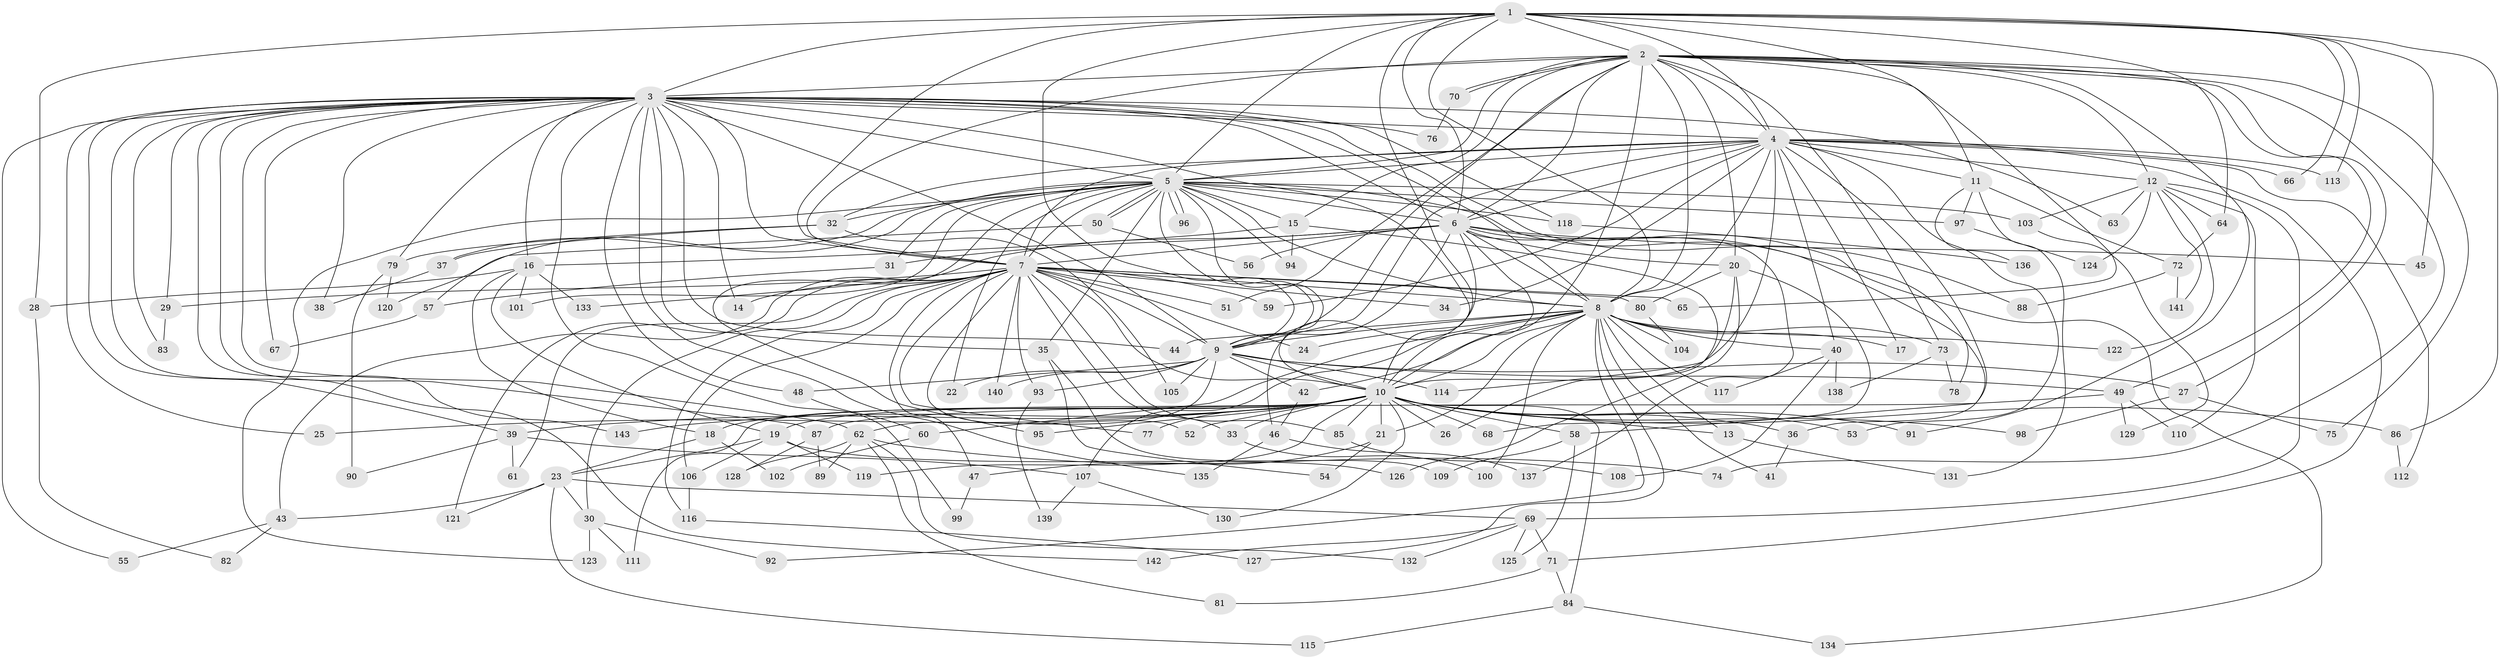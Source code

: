 // Generated by graph-tools (version 1.1) at 2025/34/03/09/25 02:34:49]
// undirected, 143 vertices, 311 edges
graph export_dot {
graph [start="1"]
  node [color=gray90,style=filled];
  1;
  2;
  3;
  4;
  5;
  6;
  7;
  8;
  9;
  10;
  11;
  12;
  13;
  14;
  15;
  16;
  17;
  18;
  19;
  20;
  21;
  22;
  23;
  24;
  25;
  26;
  27;
  28;
  29;
  30;
  31;
  32;
  33;
  34;
  35;
  36;
  37;
  38;
  39;
  40;
  41;
  42;
  43;
  44;
  45;
  46;
  47;
  48;
  49;
  50;
  51;
  52;
  53;
  54;
  55;
  56;
  57;
  58;
  59;
  60;
  61;
  62;
  63;
  64;
  65;
  66;
  67;
  68;
  69;
  70;
  71;
  72;
  73;
  74;
  75;
  76;
  77;
  78;
  79;
  80;
  81;
  82;
  83;
  84;
  85;
  86;
  87;
  88;
  89;
  90;
  91;
  92;
  93;
  94;
  95;
  96;
  97;
  98;
  99;
  100;
  101;
  102;
  103;
  104;
  105;
  106;
  107;
  108;
  109;
  110;
  111;
  112;
  113;
  114;
  115;
  116;
  117;
  118;
  119;
  120;
  121;
  122;
  123;
  124;
  125;
  126;
  127;
  128;
  129;
  130;
  131;
  132;
  133;
  134;
  135;
  136;
  137;
  138;
  139;
  140;
  141;
  142;
  143;
  1 -- 2;
  1 -- 3;
  1 -- 4;
  1 -- 5;
  1 -- 6;
  1 -- 7;
  1 -- 8;
  1 -- 9;
  1 -- 10;
  1 -- 11;
  1 -- 28;
  1 -- 45;
  1 -- 64;
  1 -- 66;
  1 -- 86;
  1 -- 113;
  2 -- 3;
  2 -- 4;
  2 -- 5;
  2 -- 6;
  2 -- 7;
  2 -- 8;
  2 -- 9;
  2 -- 10;
  2 -- 12;
  2 -- 15;
  2 -- 20;
  2 -- 27;
  2 -- 49;
  2 -- 51;
  2 -- 65;
  2 -- 70;
  2 -- 70;
  2 -- 73;
  2 -- 74;
  2 -- 75;
  2 -- 91;
  3 -- 4;
  3 -- 5;
  3 -- 6;
  3 -- 7;
  3 -- 8;
  3 -- 9;
  3 -- 10;
  3 -- 14;
  3 -- 16;
  3 -- 25;
  3 -- 29;
  3 -- 35;
  3 -- 38;
  3 -- 39;
  3 -- 44;
  3 -- 48;
  3 -- 55;
  3 -- 62;
  3 -- 63;
  3 -- 67;
  3 -- 76;
  3 -- 79;
  3 -- 83;
  3 -- 87;
  3 -- 88;
  3 -- 99;
  3 -- 118;
  3 -- 135;
  3 -- 142;
  3 -- 143;
  4 -- 5;
  4 -- 6;
  4 -- 7;
  4 -- 8;
  4 -- 9;
  4 -- 10;
  4 -- 11;
  4 -- 12;
  4 -- 17;
  4 -- 32;
  4 -- 34;
  4 -- 40;
  4 -- 53;
  4 -- 58;
  4 -- 59;
  4 -- 66;
  4 -- 71;
  4 -- 112;
  4 -- 113;
  5 -- 6;
  5 -- 7;
  5 -- 8;
  5 -- 9;
  5 -- 10;
  5 -- 15;
  5 -- 22;
  5 -- 31;
  5 -- 32;
  5 -- 35;
  5 -- 37;
  5 -- 50;
  5 -- 50;
  5 -- 57;
  5 -- 78;
  5 -- 94;
  5 -- 95;
  5 -- 96;
  5 -- 96;
  5 -- 97;
  5 -- 101;
  5 -- 103;
  5 -- 118;
  5 -- 123;
  6 -- 7;
  6 -- 8;
  6 -- 9;
  6 -- 10;
  6 -- 20;
  6 -- 31;
  6 -- 36;
  6 -- 45;
  6 -- 46;
  6 -- 56;
  6 -- 133;
  6 -- 134;
  6 -- 137;
  7 -- 8;
  7 -- 9;
  7 -- 10;
  7 -- 14;
  7 -- 24;
  7 -- 29;
  7 -- 30;
  7 -- 33;
  7 -- 34;
  7 -- 43;
  7 -- 47;
  7 -- 51;
  7 -- 52;
  7 -- 59;
  7 -- 61;
  7 -- 65;
  7 -- 77;
  7 -- 80;
  7 -- 85;
  7 -- 93;
  7 -- 106;
  7 -- 116;
  7 -- 121;
  7 -- 140;
  8 -- 9;
  8 -- 10;
  8 -- 13;
  8 -- 17;
  8 -- 21;
  8 -- 24;
  8 -- 40;
  8 -- 41;
  8 -- 42;
  8 -- 44;
  8 -- 60;
  8 -- 73;
  8 -- 92;
  8 -- 100;
  8 -- 104;
  8 -- 107;
  8 -- 117;
  8 -- 122;
  8 -- 127;
  9 -- 10;
  9 -- 22;
  9 -- 27;
  9 -- 42;
  9 -- 48;
  9 -- 49;
  9 -- 62;
  9 -- 93;
  9 -- 105;
  9 -- 114;
  9 -- 140;
  10 -- 13;
  10 -- 18;
  10 -- 19;
  10 -- 21;
  10 -- 25;
  10 -- 26;
  10 -- 33;
  10 -- 36;
  10 -- 39;
  10 -- 52;
  10 -- 53;
  10 -- 58;
  10 -- 68;
  10 -- 77;
  10 -- 84;
  10 -- 85;
  10 -- 86;
  10 -- 91;
  10 -- 95;
  10 -- 98;
  10 -- 111;
  10 -- 119;
  10 -- 130;
  10 -- 143;
  11 -- 72;
  11 -- 97;
  11 -- 131;
  11 -- 136;
  12 -- 63;
  12 -- 64;
  12 -- 69;
  12 -- 103;
  12 -- 110;
  12 -- 122;
  12 -- 124;
  12 -- 141;
  13 -- 131;
  15 -- 16;
  15 -- 26;
  15 -- 94;
  16 -- 18;
  16 -- 19;
  16 -- 28;
  16 -- 101;
  16 -- 133;
  18 -- 23;
  18 -- 102;
  19 -- 23;
  19 -- 106;
  19 -- 119;
  19 -- 126;
  20 -- 68;
  20 -- 80;
  20 -- 114;
  20 -- 126;
  21 -- 47;
  21 -- 54;
  23 -- 30;
  23 -- 43;
  23 -- 69;
  23 -- 115;
  23 -- 121;
  27 -- 75;
  27 -- 98;
  28 -- 82;
  29 -- 83;
  30 -- 92;
  30 -- 111;
  30 -- 123;
  31 -- 57;
  32 -- 37;
  32 -- 79;
  32 -- 105;
  33 -- 100;
  35 -- 54;
  35 -- 109;
  36 -- 41;
  37 -- 38;
  39 -- 61;
  39 -- 90;
  39 -- 107;
  40 -- 108;
  40 -- 117;
  40 -- 138;
  42 -- 46;
  43 -- 55;
  43 -- 82;
  46 -- 135;
  46 -- 137;
  47 -- 99;
  48 -- 60;
  49 -- 87;
  49 -- 110;
  49 -- 129;
  50 -- 56;
  50 -- 120;
  57 -- 67;
  58 -- 109;
  58 -- 125;
  60 -- 102;
  62 -- 74;
  62 -- 81;
  62 -- 89;
  62 -- 128;
  62 -- 132;
  64 -- 72;
  69 -- 71;
  69 -- 125;
  69 -- 132;
  69 -- 142;
  70 -- 76;
  71 -- 81;
  71 -- 84;
  72 -- 88;
  72 -- 141;
  73 -- 78;
  73 -- 138;
  79 -- 90;
  79 -- 120;
  80 -- 104;
  84 -- 115;
  84 -- 134;
  85 -- 108;
  86 -- 112;
  87 -- 89;
  87 -- 128;
  93 -- 139;
  97 -- 124;
  103 -- 129;
  106 -- 116;
  107 -- 130;
  107 -- 139;
  116 -- 127;
  118 -- 136;
}
